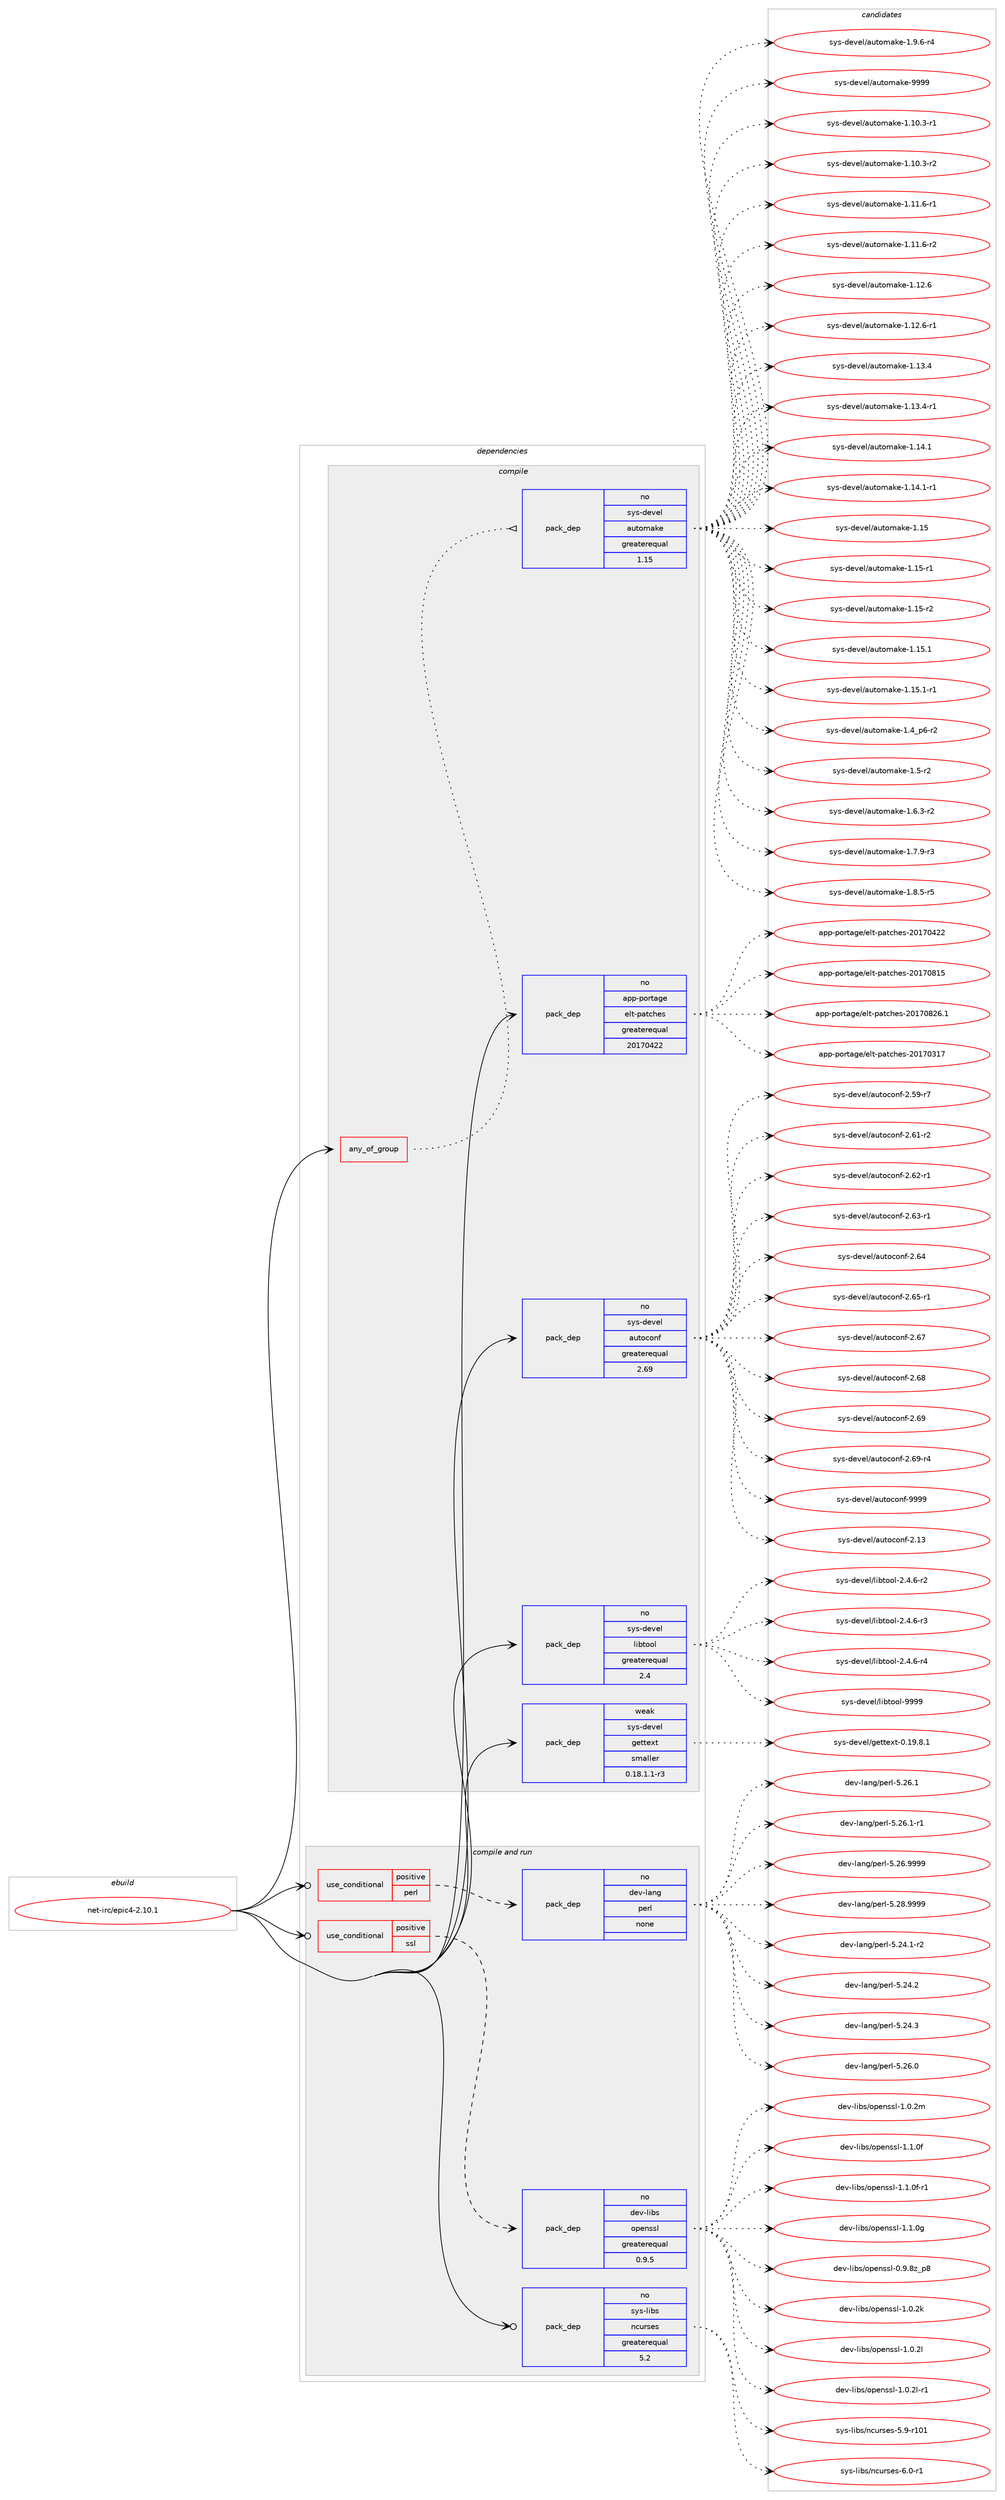 digraph prolog {

# *************
# Graph options
# *************

newrank=true;
concentrate=true;
compound=true;
graph [rankdir=LR,fontname=Helvetica,fontsize=10,ranksep=1.5];#, ranksep=2.5, nodesep=0.2];
edge  [arrowhead=vee];
node  [fontname=Helvetica,fontsize=10];

# **********
# The ebuild
# **********

subgraph cluster_leftcol {
color=gray;
rank=same;
label=<<i>ebuild</i>>;
id [label="net-irc/epic4-2.10.1", color=red, width=4, href="../net-irc/epic4-2.10.1.svg"];
}

# ****************
# The dependencies
# ****************

subgraph cluster_midcol {
color=gray;
label=<<i>dependencies</i>>;
subgraph cluster_compile {
fillcolor="#eeeeee";
style=filled;
label=<<i>compile</i>>;
subgraph any6687 {
dependency413977 [label=<<TABLE BORDER="0" CELLBORDER="1" CELLSPACING="0" CELLPADDING="4"><TR><TD CELLPADDING="10">any_of_group</TD></TR></TABLE>>, shape=none, color=red];subgraph pack304744 {
dependency413978 [label=<<TABLE BORDER="0" CELLBORDER="1" CELLSPACING="0" CELLPADDING="4" WIDTH="220"><TR><TD ROWSPAN="6" CELLPADDING="30">pack_dep</TD></TR><TR><TD WIDTH="110">no</TD></TR><TR><TD>sys-devel</TD></TR><TR><TD>automake</TD></TR><TR><TD>greaterequal</TD></TR><TR><TD>1.15</TD></TR></TABLE>>, shape=none, color=blue];
}
dependency413977:e -> dependency413978:w [weight=20,style="dotted",arrowhead="oinv"];
}
id:e -> dependency413977:w [weight=20,style="solid",arrowhead="vee"];
subgraph pack304745 {
dependency413979 [label=<<TABLE BORDER="0" CELLBORDER="1" CELLSPACING="0" CELLPADDING="4" WIDTH="220"><TR><TD ROWSPAN="6" CELLPADDING="30">pack_dep</TD></TR><TR><TD WIDTH="110">no</TD></TR><TR><TD>app-portage</TD></TR><TR><TD>elt-patches</TD></TR><TR><TD>greaterequal</TD></TR><TR><TD>20170422</TD></TR></TABLE>>, shape=none, color=blue];
}
id:e -> dependency413979:w [weight=20,style="solid",arrowhead="vee"];
subgraph pack304746 {
dependency413980 [label=<<TABLE BORDER="0" CELLBORDER="1" CELLSPACING="0" CELLPADDING="4" WIDTH="220"><TR><TD ROWSPAN="6" CELLPADDING="30">pack_dep</TD></TR><TR><TD WIDTH="110">no</TD></TR><TR><TD>sys-devel</TD></TR><TR><TD>autoconf</TD></TR><TR><TD>greaterequal</TD></TR><TR><TD>2.69</TD></TR></TABLE>>, shape=none, color=blue];
}
id:e -> dependency413980:w [weight=20,style="solid",arrowhead="vee"];
subgraph pack304747 {
dependency413981 [label=<<TABLE BORDER="0" CELLBORDER="1" CELLSPACING="0" CELLPADDING="4" WIDTH="220"><TR><TD ROWSPAN="6" CELLPADDING="30">pack_dep</TD></TR><TR><TD WIDTH="110">no</TD></TR><TR><TD>sys-devel</TD></TR><TR><TD>libtool</TD></TR><TR><TD>greaterequal</TD></TR><TR><TD>2.4</TD></TR></TABLE>>, shape=none, color=blue];
}
id:e -> dependency413981:w [weight=20,style="solid",arrowhead="vee"];
subgraph pack304748 {
dependency413982 [label=<<TABLE BORDER="0" CELLBORDER="1" CELLSPACING="0" CELLPADDING="4" WIDTH="220"><TR><TD ROWSPAN="6" CELLPADDING="30">pack_dep</TD></TR><TR><TD WIDTH="110">weak</TD></TR><TR><TD>sys-devel</TD></TR><TR><TD>gettext</TD></TR><TR><TD>smaller</TD></TR><TR><TD>0.18.1.1-r3</TD></TR></TABLE>>, shape=none, color=blue];
}
id:e -> dependency413982:w [weight=20,style="solid",arrowhead="vee"];
}
subgraph cluster_compileandrun {
fillcolor="#eeeeee";
style=filled;
label=<<i>compile and run</i>>;
subgraph cond102357 {
dependency413983 [label=<<TABLE BORDER="0" CELLBORDER="1" CELLSPACING="0" CELLPADDING="4"><TR><TD ROWSPAN="3" CELLPADDING="10">use_conditional</TD></TR><TR><TD>positive</TD></TR><TR><TD>perl</TD></TR></TABLE>>, shape=none, color=red];
subgraph pack304749 {
dependency413984 [label=<<TABLE BORDER="0" CELLBORDER="1" CELLSPACING="0" CELLPADDING="4" WIDTH="220"><TR><TD ROWSPAN="6" CELLPADDING="30">pack_dep</TD></TR><TR><TD WIDTH="110">no</TD></TR><TR><TD>dev-lang</TD></TR><TR><TD>perl</TD></TR><TR><TD>none</TD></TR><TR><TD></TD></TR></TABLE>>, shape=none, color=blue];
}
dependency413983:e -> dependency413984:w [weight=20,style="dashed",arrowhead="vee"];
}
id:e -> dependency413983:w [weight=20,style="solid",arrowhead="odotvee"];
subgraph cond102358 {
dependency413985 [label=<<TABLE BORDER="0" CELLBORDER="1" CELLSPACING="0" CELLPADDING="4"><TR><TD ROWSPAN="3" CELLPADDING="10">use_conditional</TD></TR><TR><TD>positive</TD></TR><TR><TD>ssl</TD></TR></TABLE>>, shape=none, color=red];
subgraph pack304750 {
dependency413986 [label=<<TABLE BORDER="0" CELLBORDER="1" CELLSPACING="0" CELLPADDING="4" WIDTH="220"><TR><TD ROWSPAN="6" CELLPADDING="30">pack_dep</TD></TR><TR><TD WIDTH="110">no</TD></TR><TR><TD>dev-libs</TD></TR><TR><TD>openssl</TD></TR><TR><TD>greaterequal</TD></TR><TR><TD>0.9.5</TD></TR></TABLE>>, shape=none, color=blue];
}
dependency413985:e -> dependency413986:w [weight=20,style="dashed",arrowhead="vee"];
}
id:e -> dependency413985:w [weight=20,style="solid",arrowhead="odotvee"];
subgraph pack304751 {
dependency413987 [label=<<TABLE BORDER="0" CELLBORDER="1" CELLSPACING="0" CELLPADDING="4" WIDTH="220"><TR><TD ROWSPAN="6" CELLPADDING="30">pack_dep</TD></TR><TR><TD WIDTH="110">no</TD></TR><TR><TD>sys-libs</TD></TR><TR><TD>ncurses</TD></TR><TR><TD>greaterequal</TD></TR><TR><TD>5.2</TD></TR></TABLE>>, shape=none, color=blue];
}
id:e -> dependency413987:w [weight=20,style="solid",arrowhead="odotvee"];
}
subgraph cluster_run {
fillcolor="#eeeeee";
style=filled;
label=<<i>run</i>>;
}
}

# **************
# The candidates
# **************

subgraph cluster_choices {
rank=same;
color=gray;
label=<<i>candidates</i>>;

subgraph choice304744 {
color=black;
nodesep=1;
choice11512111545100101118101108479711711611110997107101454946494846514511449 [label="sys-devel/automake-1.10.3-r1", color=red, width=4,href="../sys-devel/automake-1.10.3-r1.svg"];
choice11512111545100101118101108479711711611110997107101454946494846514511450 [label="sys-devel/automake-1.10.3-r2", color=red, width=4,href="../sys-devel/automake-1.10.3-r2.svg"];
choice11512111545100101118101108479711711611110997107101454946494946544511449 [label="sys-devel/automake-1.11.6-r1", color=red, width=4,href="../sys-devel/automake-1.11.6-r1.svg"];
choice11512111545100101118101108479711711611110997107101454946494946544511450 [label="sys-devel/automake-1.11.6-r2", color=red, width=4,href="../sys-devel/automake-1.11.6-r2.svg"];
choice1151211154510010111810110847971171161111099710710145494649504654 [label="sys-devel/automake-1.12.6", color=red, width=4,href="../sys-devel/automake-1.12.6.svg"];
choice11512111545100101118101108479711711611110997107101454946495046544511449 [label="sys-devel/automake-1.12.6-r1", color=red, width=4,href="../sys-devel/automake-1.12.6-r1.svg"];
choice1151211154510010111810110847971171161111099710710145494649514652 [label="sys-devel/automake-1.13.4", color=red, width=4,href="../sys-devel/automake-1.13.4.svg"];
choice11512111545100101118101108479711711611110997107101454946495146524511449 [label="sys-devel/automake-1.13.4-r1", color=red, width=4,href="../sys-devel/automake-1.13.4-r1.svg"];
choice1151211154510010111810110847971171161111099710710145494649524649 [label="sys-devel/automake-1.14.1", color=red, width=4,href="../sys-devel/automake-1.14.1.svg"];
choice11512111545100101118101108479711711611110997107101454946495246494511449 [label="sys-devel/automake-1.14.1-r1", color=red, width=4,href="../sys-devel/automake-1.14.1-r1.svg"];
choice115121115451001011181011084797117116111109971071014549464953 [label="sys-devel/automake-1.15", color=red, width=4,href="../sys-devel/automake-1.15.svg"];
choice1151211154510010111810110847971171161111099710710145494649534511449 [label="sys-devel/automake-1.15-r1", color=red, width=4,href="../sys-devel/automake-1.15-r1.svg"];
choice1151211154510010111810110847971171161111099710710145494649534511450 [label="sys-devel/automake-1.15-r2", color=red, width=4,href="../sys-devel/automake-1.15-r2.svg"];
choice1151211154510010111810110847971171161111099710710145494649534649 [label="sys-devel/automake-1.15.1", color=red, width=4,href="../sys-devel/automake-1.15.1.svg"];
choice11512111545100101118101108479711711611110997107101454946495346494511449 [label="sys-devel/automake-1.15.1-r1", color=red, width=4,href="../sys-devel/automake-1.15.1-r1.svg"];
choice115121115451001011181011084797117116111109971071014549465295112544511450 [label="sys-devel/automake-1.4_p6-r2", color=red, width=4,href="../sys-devel/automake-1.4_p6-r2.svg"];
choice11512111545100101118101108479711711611110997107101454946534511450 [label="sys-devel/automake-1.5-r2", color=red, width=4,href="../sys-devel/automake-1.5-r2.svg"];
choice115121115451001011181011084797117116111109971071014549465446514511450 [label="sys-devel/automake-1.6.3-r2", color=red, width=4,href="../sys-devel/automake-1.6.3-r2.svg"];
choice115121115451001011181011084797117116111109971071014549465546574511451 [label="sys-devel/automake-1.7.9-r3", color=red, width=4,href="../sys-devel/automake-1.7.9-r3.svg"];
choice115121115451001011181011084797117116111109971071014549465646534511453 [label="sys-devel/automake-1.8.5-r5", color=red, width=4,href="../sys-devel/automake-1.8.5-r5.svg"];
choice115121115451001011181011084797117116111109971071014549465746544511452 [label="sys-devel/automake-1.9.6-r4", color=red, width=4,href="../sys-devel/automake-1.9.6-r4.svg"];
choice115121115451001011181011084797117116111109971071014557575757 [label="sys-devel/automake-9999", color=red, width=4,href="../sys-devel/automake-9999.svg"];
dependency413978:e -> choice11512111545100101118101108479711711611110997107101454946494846514511449:w [style=dotted,weight="100"];
dependency413978:e -> choice11512111545100101118101108479711711611110997107101454946494846514511450:w [style=dotted,weight="100"];
dependency413978:e -> choice11512111545100101118101108479711711611110997107101454946494946544511449:w [style=dotted,weight="100"];
dependency413978:e -> choice11512111545100101118101108479711711611110997107101454946494946544511450:w [style=dotted,weight="100"];
dependency413978:e -> choice1151211154510010111810110847971171161111099710710145494649504654:w [style=dotted,weight="100"];
dependency413978:e -> choice11512111545100101118101108479711711611110997107101454946495046544511449:w [style=dotted,weight="100"];
dependency413978:e -> choice1151211154510010111810110847971171161111099710710145494649514652:w [style=dotted,weight="100"];
dependency413978:e -> choice11512111545100101118101108479711711611110997107101454946495146524511449:w [style=dotted,weight="100"];
dependency413978:e -> choice1151211154510010111810110847971171161111099710710145494649524649:w [style=dotted,weight="100"];
dependency413978:e -> choice11512111545100101118101108479711711611110997107101454946495246494511449:w [style=dotted,weight="100"];
dependency413978:e -> choice115121115451001011181011084797117116111109971071014549464953:w [style=dotted,weight="100"];
dependency413978:e -> choice1151211154510010111810110847971171161111099710710145494649534511449:w [style=dotted,weight="100"];
dependency413978:e -> choice1151211154510010111810110847971171161111099710710145494649534511450:w [style=dotted,weight="100"];
dependency413978:e -> choice1151211154510010111810110847971171161111099710710145494649534649:w [style=dotted,weight="100"];
dependency413978:e -> choice11512111545100101118101108479711711611110997107101454946495346494511449:w [style=dotted,weight="100"];
dependency413978:e -> choice115121115451001011181011084797117116111109971071014549465295112544511450:w [style=dotted,weight="100"];
dependency413978:e -> choice11512111545100101118101108479711711611110997107101454946534511450:w [style=dotted,weight="100"];
dependency413978:e -> choice115121115451001011181011084797117116111109971071014549465446514511450:w [style=dotted,weight="100"];
dependency413978:e -> choice115121115451001011181011084797117116111109971071014549465546574511451:w [style=dotted,weight="100"];
dependency413978:e -> choice115121115451001011181011084797117116111109971071014549465646534511453:w [style=dotted,weight="100"];
dependency413978:e -> choice115121115451001011181011084797117116111109971071014549465746544511452:w [style=dotted,weight="100"];
dependency413978:e -> choice115121115451001011181011084797117116111109971071014557575757:w [style=dotted,weight="100"];
}
subgraph choice304745 {
color=black;
nodesep=1;
choice97112112451121111141169710310147101108116451129711699104101115455048495548514955 [label="app-portage/elt-patches-20170317", color=red, width=4,href="../app-portage/elt-patches-20170317.svg"];
choice97112112451121111141169710310147101108116451129711699104101115455048495548525050 [label="app-portage/elt-patches-20170422", color=red, width=4,href="../app-portage/elt-patches-20170422.svg"];
choice97112112451121111141169710310147101108116451129711699104101115455048495548564953 [label="app-portage/elt-patches-20170815", color=red, width=4,href="../app-portage/elt-patches-20170815.svg"];
choice971121124511211111411697103101471011081164511297116991041011154550484955485650544649 [label="app-portage/elt-patches-20170826.1", color=red, width=4,href="../app-portage/elt-patches-20170826.1.svg"];
dependency413979:e -> choice97112112451121111141169710310147101108116451129711699104101115455048495548514955:w [style=dotted,weight="100"];
dependency413979:e -> choice97112112451121111141169710310147101108116451129711699104101115455048495548525050:w [style=dotted,weight="100"];
dependency413979:e -> choice97112112451121111141169710310147101108116451129711699104101115455048495548564953:w [style=dotted,weight="100"];
dependency413979:e -> choice971121124511211111411697103101471011081164511297116991041011154550484955485650544649:w [style=dotted,weight="100"];
}
subgraph choice304746 {
color=black;
nodesep=1;
choice115121115451001011181011084797117116111991111101024550464951 [label="sys-devel/autoconf-2.13", color=red, width=4,href="../sys-devel/autoconf-2.13.svg"];
choice1151211154510010111810110847971171161119911111010245504653574511455 [label="sys-devel/autoconf-2.59-r7", color=red, width=4,href="../sys-devel/autoconf-2.59-r7.svg"];
choice1151211154510010111810110847971171161119911111010245504654494511450 [label="sys-devel/autoconf-2.61-r2", color=red, width=4,href="../sys-devel/autoconf-2.61-r2.svg"];
choice1151211154510010111810110847971171161119911111010245504654504511449 [label="sys-devel/autoconf-2.62-r1", color=red, width=4,href="../sys-devel/autoconf-2.62-r1.svg"];
choice1151211154510010111810110847971171161119911111010245504654514511449 [label="sys-devel/autoconf-2.63-r1", color=red, width=4,href="../sys-devel/autoconf-2.63-r1.svg"];
choice115121115451001011181011084797117116111991111101024550465452 [label="sys-devel/autoconf-2.64", color=red, width=4,href="../sys-devel/autoconf-2.64.svg"];
choice1151211154510010111810110847971171161119911111010245504654534511449 [label="sys-devel/autoconf-2.65-r1", color=red, width=4,href="../sys-devel/autoconf-2.65-r1.svg"];
choice115121115451001011181011084797117116111991111101024550465455 [label="sys-devel/autoconf-2.67", color=red, width=4,href="../sys-devel/autoconf-2.67.svg"];
choice115121115451001011181011084797117116111991111101024550465456 [label="sys-devel/autoconf-2.68", color=red, width=4,href="../sys-devel/autoconf-2.68.svg"];
choice115121115451001011181011084797117116111991111101024550465457 [label="sys-devel/autoconf-2.69", color=red, width=4,href="../sys-devel/autoconf-2.69.svg"];
choice1151211154510010111810110847971171161119911111010245504654574511452 [label="sys-devel/autoconf-2.69-r4", color=red, width=4,href="../sys-devel/autoconf-2.69-r4.svg"];
choice115121115451001011181011084797117116111991111101024557575757 [label="sys-devel/autoconf-9999", color=red, width=4,href="../sys-devel/autoconf-9999.svg"];
dependency413980:e -> choice115121115451001011181011084797117116111991111101024550464951:w [style=dotted,weight="100"];
dependency413980:e -> choice1151211154510010111810110847971171161119911111010245504653574511455:w [style=dotted,weight="100"];
dependency413980:e -> choice1151211154510010111810110847971171161119911111010245504654494511450:w [style=dotted,weight="100"];
dependency413980:e -> choice1151211154510010111810110847971171161119911111010245504654504511449:w [style=dotted,weight="100"];
dependency413980:e -> choice1151211154510010111810110847971171161119911111010245504654514511449:w [style=dotted,weight="100"];
dependency413980:e -> choice115121115451001011181011084797117116111991111101024550465452:w [style=dotted,weight="100"];
dependency413980:e -> choice1151211154510010111810110847971171161119911111010245504654534511449:w [style=dotted,weight="100"];
dependency413980:e -> choice115121115451001011181011084797117116111991111101024550465455:w [style=dotted,weight="100"];
dependency413980:e -> choice115121115451001011181011084797117116111991111101024550465456:w [style=dotted,weight="100"];
dependency413980:e -> choice115121115451001011181011084797117116111991111101024550465457:w [style=dotted,weight="100"];
dependency413980:e -> choice1151211154510010111810110847971171161119911111010245504654574511452:w [style=dotted,weight="100"];
dependency413980:e -> choice115121115451001011181011084797117116111991111101024557575757:w [style=dotted,weight="100"];
}
subgraph choice304747 {
color=black;
nodesep=1;
choice1151211154510010111810110847108105981161111111084550465246544511450 [label="sys-devel/libtool-2.4.6-r2", color=red, width=4,href="../sys-devel/libtool-2.4.6-r2.svg"];
choice1151211154510010111810110847108105981161111111084550465246544511451 [label="sys-devel/libtool-2.4.6-r3", color=red, width=4,href="../sys-devel/libtool-2.4.6-r3.svg"];
choice1151211154510010111810110847108105981161111111084550465246544511452 [label="sys-devel/libtool-2.4.6-r4", color=red, width=4,href="../sys-devel/libtool-2.4.6-r4.svg"];
choice1151211154510010111810110847108105981161111111084557575757 [label="sys-devel/libtool-9999", color=red, width=4,href="../sys-devel/libtool-9999.svg"];
dependency413981:e -> choice1151211154510010111810110847108105981161111111084550465246544511450:w [style=dotted,weight="100"];
dependency413981:e -> choice1151211154510010111810110847108105981161111111084550465246544511451:w [style=dotted,weight="100"];
dependency413981:e -> choice1151211154510010111810110847108105981161111111084550465246544511452:w [style=dotted,weight="100"];
dependency413981:e -> choice1151211154510010111810110847108105981161111111084557575757:w [style=dotted,weight="100"];
}
subgraph choice304748 {
color=black;
nodesep=1;
choice1151211154510010111810110847103101116116101120116454846495746564649 [label="sys-devel/gettext-0.19.8.1", color=red, width=4,href="../sys-devel/gettext-0.19.8.1.svg"];
dependency413982:e -> choice1151211154510010111810110847103101116116101120116454846495746564649:w [style=dotted,weight="100"];
}
subgraph choice304749 {
color=black;
nodesep=1;
choice100101118451089711010347112101114108455346505246494511450 [label="dev-lang/perl-5.24.1-r2", color=red, width=4,href="../dev-lang/perl-5.24.1-r2.svg"];
choice10010111845108971101034711210111410845534650524650 [label="dev-lang/perl-5.24.2", color=red, width=4,href="../dev-lang/perl-5.24.2.svg"];
choice10010111845108971101034711210111410845534650524651 [label="dev-lang/perl-5.24.3", color=red, width=4,href="../dev-lang/perl-5.24.3.svg"];
choice10010111845108971101034711210111410845534650544648 [label="dev-lang/perl-5.26.0", color=red, width=4,href="../dev-lang/perl-5.26.0.svg"];
choice10010111845108971101034711210111410845534650544649 [label="dev-lang/perl-5.26.1", color=red, width=4,href="../dev-lang/perl-5.26.1.svg"];
choice100101118451089711010347112101114108455346505446494511449 [label="dev-lang/perl-5.26.1-r1", color=red, width=4,href="../dev-lang/perl-5.26.1-r1.svg"];
choice10010111845108971101034711210111410845534650544657575757 [label="dev-lang/perl-5.26.9999", color=red, width=4,href="../dev-lang/perl-5.26.9999.svg"];
choice10010111845108971101034711210111410845534650564657575757 [label="dev-lang/perl-5.28.9999", color=red, width=4,href="../dev-lang/perl-5.28.9999.svg"];
dependency413984:e -> choice100101118451089711010347112101114108455346505246494511450:w [style=dotted,weight="100"];
dependency413984:e -> choice10010111845108971101034711210111410845534650524650:w [style=dotted,weight="100"];
dependency413984:e -> choice10010111845108971101034711210111410845534650524651:w [style=dotted,weight="100"];
dependency413984:e -> choice10010111845108971101034711210111410845534650544648:w [style=dotted,weight="100"];
dependency413984:e -> choice10010111845108971101034711210111410845534650544649:w [style=dotted,weight="100"];
dependency413984:e -> choice100101118451089711010347112101114108455346505446494511449:w [style=dotted,weight="100"];
dependency413984:e -> choice10010111845108971101034711210111410845534650544657575757:w [style=dotted,weight="100"];
dependency413984:e -> choice10010111845108971101034711210111410845534650564657575757:w [style=dotted,weight="100"];
}
subgraph choice304750 {
color=black;
nodesep=1;
choice1001011184510810598115471111121011101151151084548465746561229511256 [label="dev-libs/openssl-0.9.8z_p8", color=red, width=4,href="../dev-libs/openssl-0.9.8z_p8.svg"];
choice100101118451081059811547111112101110115115108454946484650107 [label="dev-libs/openssl-1.0.2k", color=red, width=4,href="../dev-libs/openssl-1.0.2k.svg"];
choice100101118451081059811547111112101110115115108454946484650108 [label="dev-libs/openssl-1.0.2l", color=red, width=4,href="../dev-libs/openssl-1.0.2l.svg"];
choice1001011184510810598115471111121011101151151084549464846501084511449 [label="dev-libs/openssl-1.0.2l-r1", color=red, width=4,href="../dev-libs/openssl-1.0.2l-r1.svg"];
choice100101118451081059811547111112101110115115108454946484650109 [label="dev-libs/openssl-1.0.2m", color=red, width=4,href="../dev-libs/openssl-1.0.2m.svg"];
choice100101118451081059811547111112101110115115108454946494648102 [label="dev-libs/openssl-1.1.0f", color=red, width=4,href="../dev-libs/openssl-1.1.0f.svg"];
choice1001011184510810598115471111121011101151151084549464946481024511449 [label="dev-libs/openssl-1.1.0f-r1", color=red, width=4,href="../dev-libs/openssl-1.1.0f-r1.svg"];
choice100101118451081059811547111112101110115115108454946494648103 [label="dev-libs/openssl-1.1.0g", color=red, width=4,href="../dev-libs/openssl-1.1.0g.svg"];
dependency413986:e -> choice1001011184510810598115471111121011101151151084548465746561229511256:w [style=dotted,weight="100"];
dependency413986:e -> choice100101118451081059811547111112101110115115108454946484650107:w [style=dotted,weight="100"];
dependency413986:e -> choice100101118451081059811547111112101110115115108454946484650108:w [style=dotted,weight="100"];
dependency413986:e -> choice1001011184510810598115471111121011101151151084549464846501084511449:w [style=dotted,weight="100"];
dependency413986:e -> choice100101118451081059811547111112101110115115108454946484650109:w [style=dotted,weight="100"];
dependency413986:e -> choice100101118451081059811547111112101110115115108454946494648102:w [style=dotted,weight="100"];
dependency413986:e -> choice1001011184510810598115471111121011101151151084549464946481024511449:w [style=dotted,weight="100"];
dependency413986:e -> choice100101118451081059811547111112101110115115108454946494648103:w [style=dotted,weight="100"];
}
subgraph choice304751 {
color=black;
nodesep=1;
choice115121115451081059811547110991171141151011154553465745114494849 [label="sys-libs/ncurses-5.9-r101", color=red, width=4,href="../sys-libs/ncurses-5.9-r101.svg"];
choice11512111545108105981154711099117114115101115455446484511449 [label="sys-libs/ncurses-6.0-r1", color=red, width=4,href="../sys-libs/ncurses-6.0-r1.svg"];
dependency413987:e -> choice115121115451081059811547110991171141151011154553465745114494849:w [style=dotted,weight="100"];
dependency413987:e -> choice11512111545108105981154711099117114115101115455446484511449:w [style=dotted,weight="100"];
}
}

}
